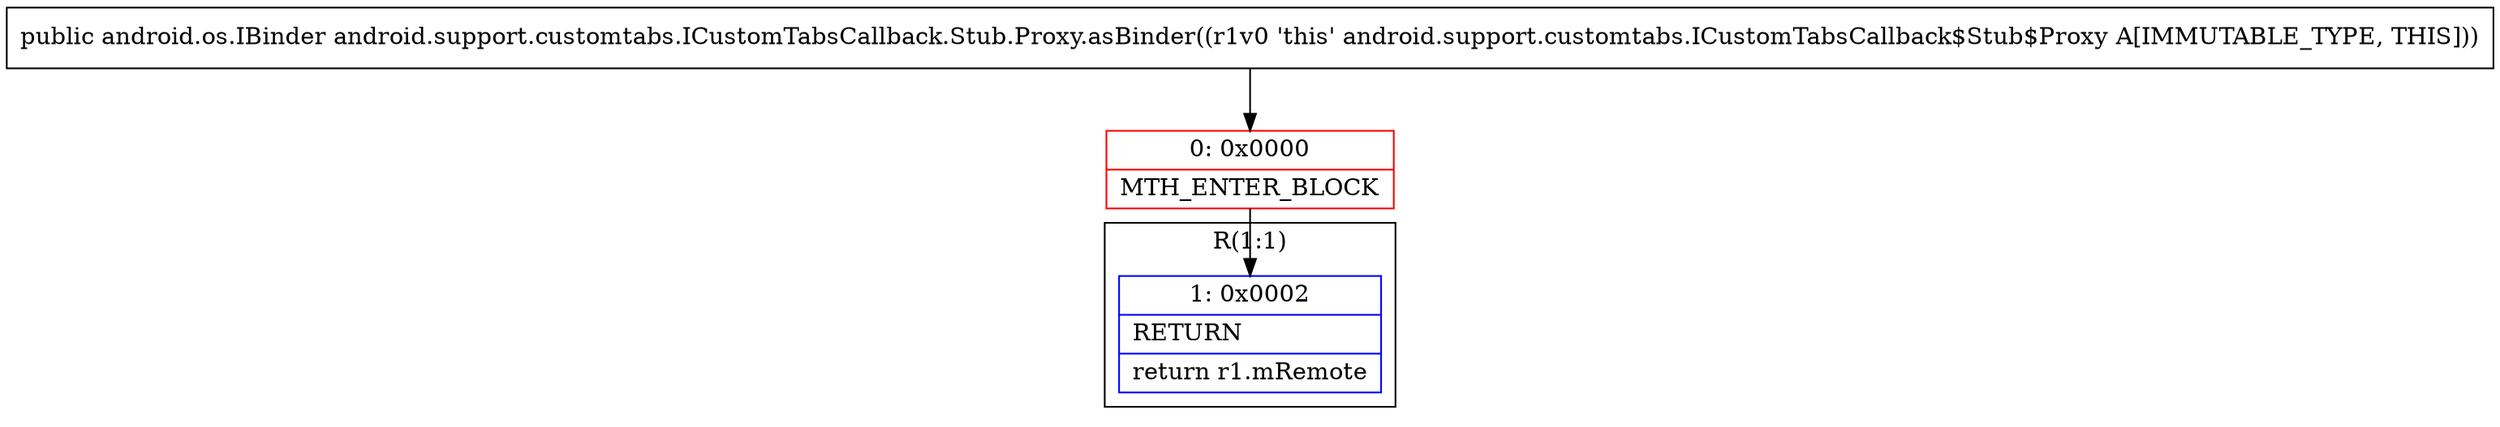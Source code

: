 digraph "CFG forandroid.support.customtabs.ICustomTabsCallback.Stub.Proxy.asBinder()Landroid\/os\/IBinder;" {
subgraph cluster_Region_1927808169 {
label = "R(1:1)";
node [shape=record,color=blue];
Node_1 [shape=record,label="{1\:\ 0x0002|RETURN\l|return r1.mRemote\l}"];
}
Node_0 [shape=record,color=red,label="{0\:\ 0x0000|MTH_ENTER_BLOCK\l}"];
MethodNode[shape=record,label="{public android.os.IBinder android.support.customtabs.ICustomTabsCallback.Stub.Proxy.asBinder((r1v0 'this' android.support.customtabs.ICustomTabsCallback$Stub$Proxy A[IMMUTABLE_TYPE, THIS])) }"];
MethodNode -> Node_0;
Node_0 -> Node_1;
}

